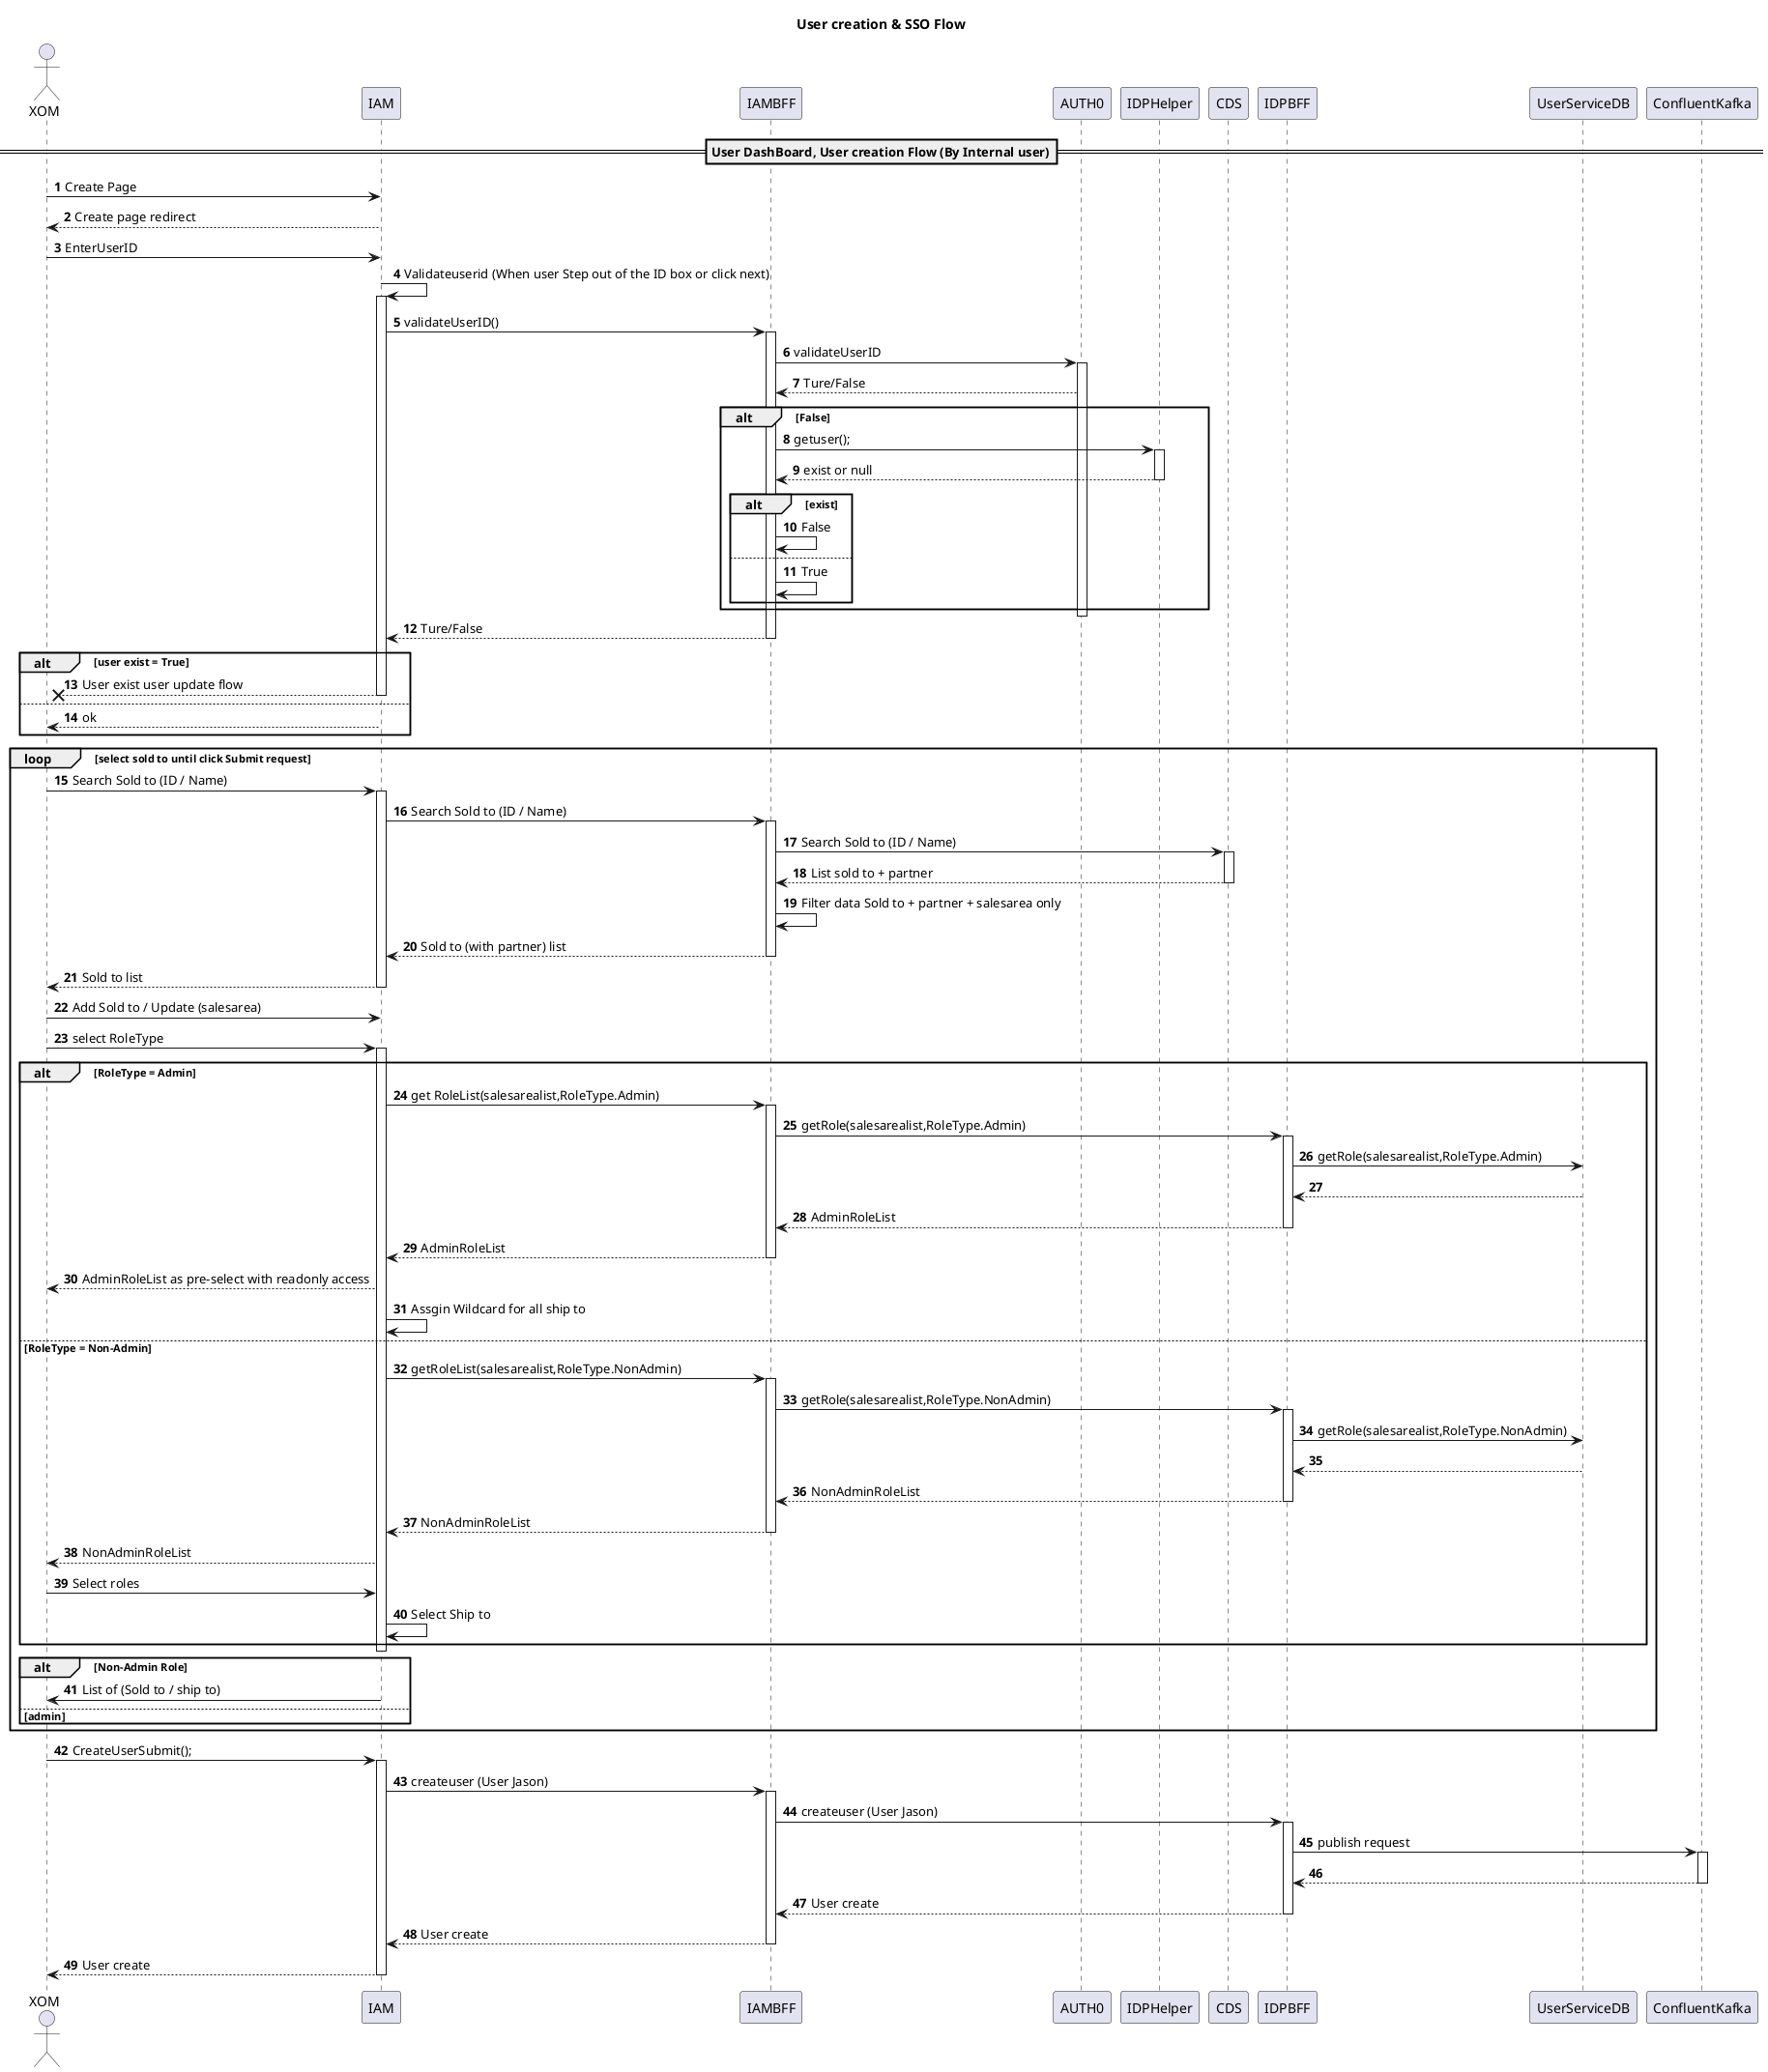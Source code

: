 @startuml
'https://plantuml.com/sequence-diagram

title User creation & SSO Flow


autonumber


actor XOM

== User DashBoard, User creation Flow (By Internal user)==

    XOM -> IAM : Create Page
    XOM <-- IAM : Create page redirect




        XOM -> IAM : EnterUserID
        IAM -> IAM : Validateuserid (When user Step out of the ID box or click next)
        activate IAM
            IAM -> IAMBFF : validateUserID()
            activate IAMBFF
                IAMBFF -> AUTH0 : validateUserID
                    activate AUTH0
                        IAMBFF <-- AUTH0 : Ture/False
                        alt False
                            IAMBFF ->IDPHelper : getuser();
                            activate IDPHelper
                                IAMBFF <-- IDPHelper : exist or null
                            deactivate IDPHelper
                            alt exist
                                IAMBFF -> IAMBFF : False
                            else
                                IAMBFF -> IAMBFF : True
                            end
                        end
                    deactivate AUTH0
                IAM <-- IAMBFF : Ture/False
            deactivate IAMBFF
        alt user exist = True
            IAM --x XOM : User exist user update flow
            deactivate IAM
        else
              IAM --> XOM : ok
        end



    loop select sold to until click Submit request
        XOM ->IAM : Search Sold to (ID / Name)
            activate IAM
                IAM -> IAMBFF : Search Sold to (ID / Name)
                    activate IAMBFF
                        IAMBFF -> CDS : Search Sold to (ID / Name)
                            activate CDS
                                IAMBFF <-- CDS : List sold to + partner
                            deactivate CDS
                        IAMBFF -> IAMBFF : Filter data Sold to + partner + salesarea only
                        IAM <-- IAMBFF : Sold to (with partner) list
                    deactivate IAMBFF
                IAM --> XOM : Sold to list
            deactivate IAM


       XOM -> IAM : Add Sold to / Update (salesarea)


        XOM -> IAM : select RoleType
            activate IAM
                alt RoleType = Admin
                IAM -> IAMBFF : get RoleList(salesarealist,RoleType.Admin)
                    activate IAMBFF
                        IAMBFF -> IDPBFF : getRole(salesarealist,RoleType.Admin)
                            activate IDPBFF
                                IDPBFF -> UserServiceDB : getRole(salesarealist,RoleType.Admin)
                                IDPBFF <-- UserServiceDB
                                IAMBFF <-- IDPBFF :  AdminRoleList
                            deactivate IDPBFF
                        IAM <-- IAMBFF : AdminRoleList
                    deactivate IAMBFF
                    IAM --> XOM : AdminRoleList as pre-select with readonly access
                    IAM ->IAM : Assgin Wildcard for all ship to
                else RoleType = Non-Admin
                   IAM -> IAMBFF : getRoleList(salesarealist,RoleType.NonAdmin)
                       activate IAMBFF
                            IAMBFF -> IDPBFF : getRole(salesarealist,RoleType.NonAdmin)
                                activate IDPBFF
                                    IDPBFF -> UserServiceDB : getRole(salesarealist,RoleType.NonAdmin)
                                    IDPBFF <-- UserServiceDB
                                    IAMBFF <-- IDPBFF :  NonAdminRoleList
                                deactivate IDPBFF
                            IAM <--IAMBFF : NonAdminRoleList
                       deactivate IAMBFF
                        IAM --> XOM : NonAdminRoleList
                        XOM -> IAM : Select roles
                        IAM -> IAM : Select Ship to
                end

            deactivate IAM

           alt Non-Admin Role
                IAM -> XOM :  List of (Sold to / ship to)
           else admin

           end


    end loop

    XOM -> IAM : CreateUserSubmit();
        activate IAM
            IAM -> IAMBFF : createuser (User Jason)
                activate IAMBFF
                    IAMBFF -> IDPBFF : createuser (User Jason)
                        activate IDPBFF
                            IDPBFF -> ConfluentKafka : publish request
                                activate ConfluentKafka
                                    ConfluentKafka --> IDPBFF
                                deactivate ConfluentKafka
                                IAMBFF <-- IDPBFF : User create
                        deactivate IDPBFF
                    IAM <-- IAMBFF : User create
                deactivate IAMBFF
            XOM <-- IAM     : User create
        deactivate IAM


@enduml